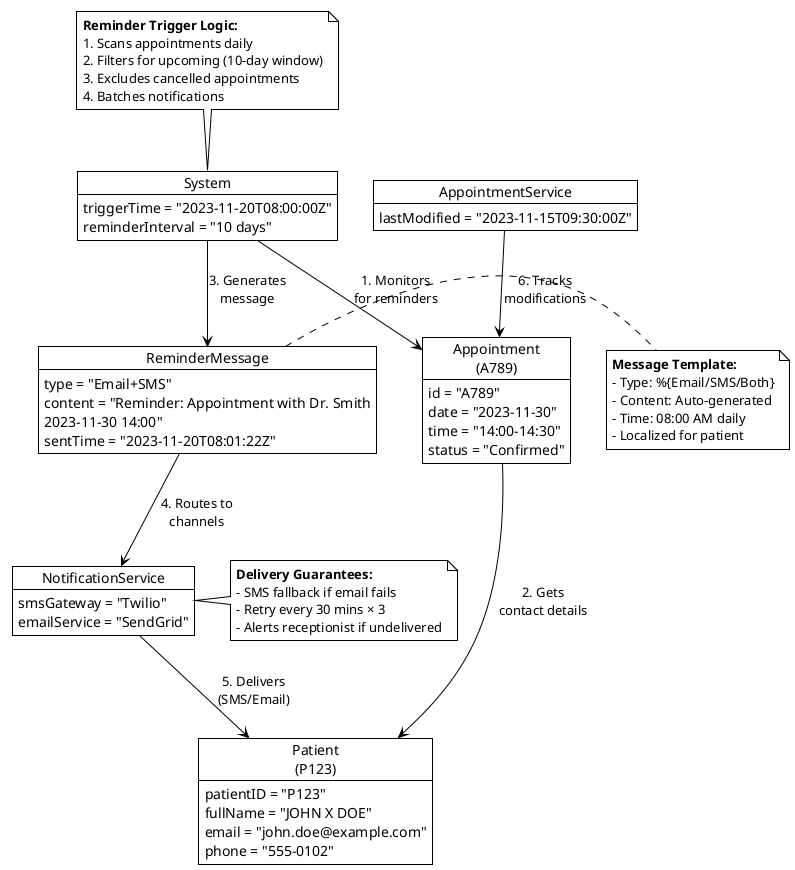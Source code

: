 @startuml Send Reminder
!theme plain

' === Objects ===
object "System" as system {
  triggerTime = "2023-11-20T08:00:00Z"
  reminderInterval = "10 days"
}

object "Appointment\n(A789)" as appointment {
  id = "A789"
  date = "2023-11-30"
  time = "14:00-14:30"
  status = "Confirmed"
}

object "Patient\n(P123)" as patient {
  patientID = "P123"
  fullName = "JOHN X DOE"
  email = "john.doe@example.com"
  phone = "555-0102"
}

object "ReminderMessage" as reminder {
  type = "Email+SMS"
  content = "Reminder: Appointment with Dr. Smith\n2023-11-30 14:00"
  sentTime = "2023-11-20T08:01:22Z"
}

object "NotificationService" as notify {
  smsGateway = "Twilio"
  emailService = "SendGrid"
}

object "AppointmentService" as apptService {
  lastModified = "2023-11-15T09:30:00Z"
}

' === Relationships ===
system --> appointment : "1. Monitors\nfor reminders"
appointment --> patient : "2. Gets\ncontact details"
system --> reminder : "3. Generates\nmessage"
reminder --> notify : "4. Routes to\nchannels"
notify --> patient : "5. Delivers\n(SMS/Email)"
apptService --> appointment : "6. Tracks\nmodifications"

' === Flow Notes ===
note top of system
  **Reminder Trigger Logic:**
  1. Scans appointments daily
  2. Filters for upcoming (10-day window)
  3. Excludes cancelled appointments
  4. Batches notifications
end note

note right of reminder
  **Message Template:**
  - Type: %{Email/SMS/Both}
  - Content: Auto-generated
  - Time: 08:00 AM daily
  - Localized for patient
end note

note left of notify
  **Delivery Guarantees:**
  - SMS fallback if email fails
  - Retry every 30 mins × 3
  - Alerts receptionist if undelivered
end note